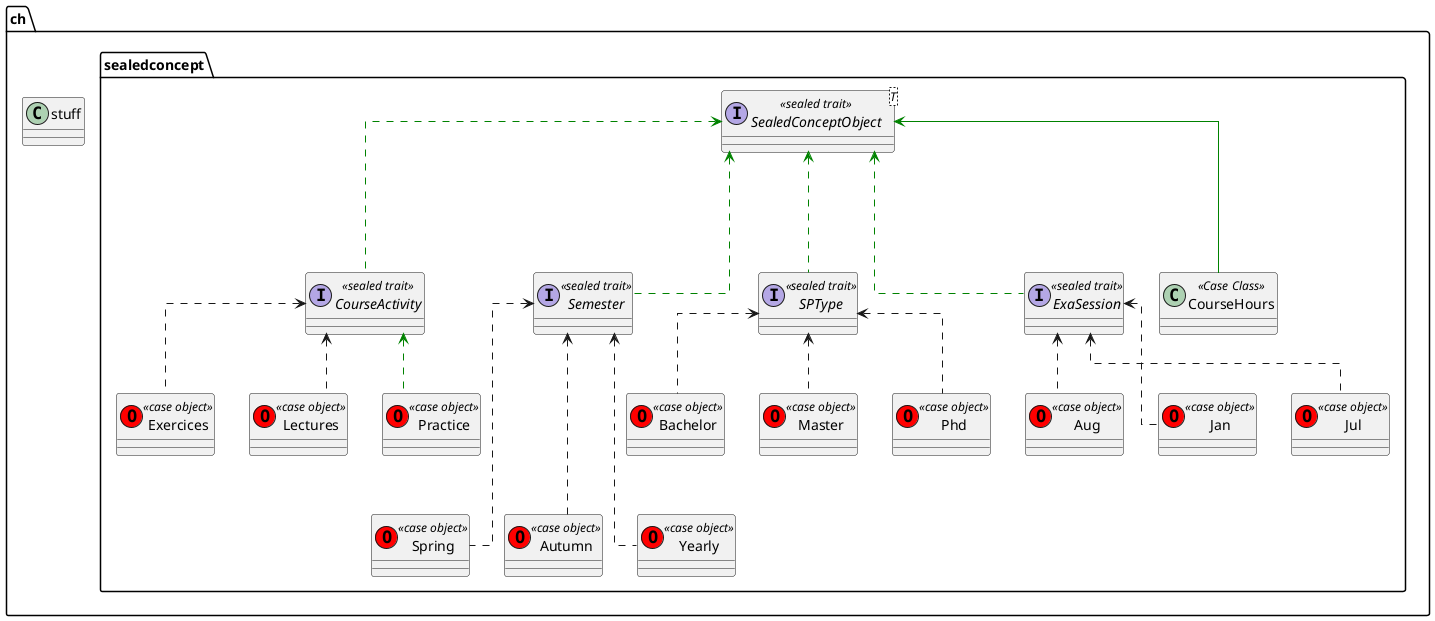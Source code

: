 @startuml
skinparam linetype ortho

package ch.sealedconcept {
  entity Aug <<(O,red) case object>>
  entity Bachelor <<(O,red) case object>>
  interface CourseActivity << sealed trait >>
  class CourseHours << Case Class >>
  interface ExaSession << sealed trait >>

  entity Exercices <<(O,red) case object>>

  entity Jan <<(O,red) case object>>
  entity Jul <<(O,red) case object>>

  entity Lectures <<(O,red) case object>>
  entity Master <<(O,red) case object>>
  entity Phd <<(O,red) case object>>
  entity Practice <<(O,red) case object>>
  interface SPType << sealed trait >>
  interface SealedConceptObject<T> << sealed trait >>
  interface Semester << sealed trait >>
  entity Spring <<(O,red) case object>> 
  entity Autumn <<(O,red) case object>>
  entity Yearly <<(O,red) case object>>
}

class ch.stuff


Jan               --[dashed]up>  ExaSession          
Aug               --[dashed]up>  ExaSession          
Jul               --[dashed]up>  ExaSession          
Bachelor          --[dashed]up>  SPType              
Master            --[dashed]up>  SPType              
Phd               --[dashed]up>  SPType              
Semester          --[#008200,dashed]up->  SealedConceptObject 
Spring            --[dashed]up->  Semester
Autumn            --[dashed]up->  Semester
Yearly            --[dashed]up->  Semester
ExaSession        --[#008200,dashed]up->  SealedConceptObject 
Lectures          --[dashed]up>   CourseActivity
Exercices         --[dashed]up>   CourseActivity  
Practice          --[#008200,dashed]up>   CourseActivity
SPType            --[#008200,dashed]up->  SealedConceptObject 
CourseHours       --[#008200]up->  SealedConceptObject
CourseActivity    --[#008200,dashed]up->  SealedConceptObject
@enduml
